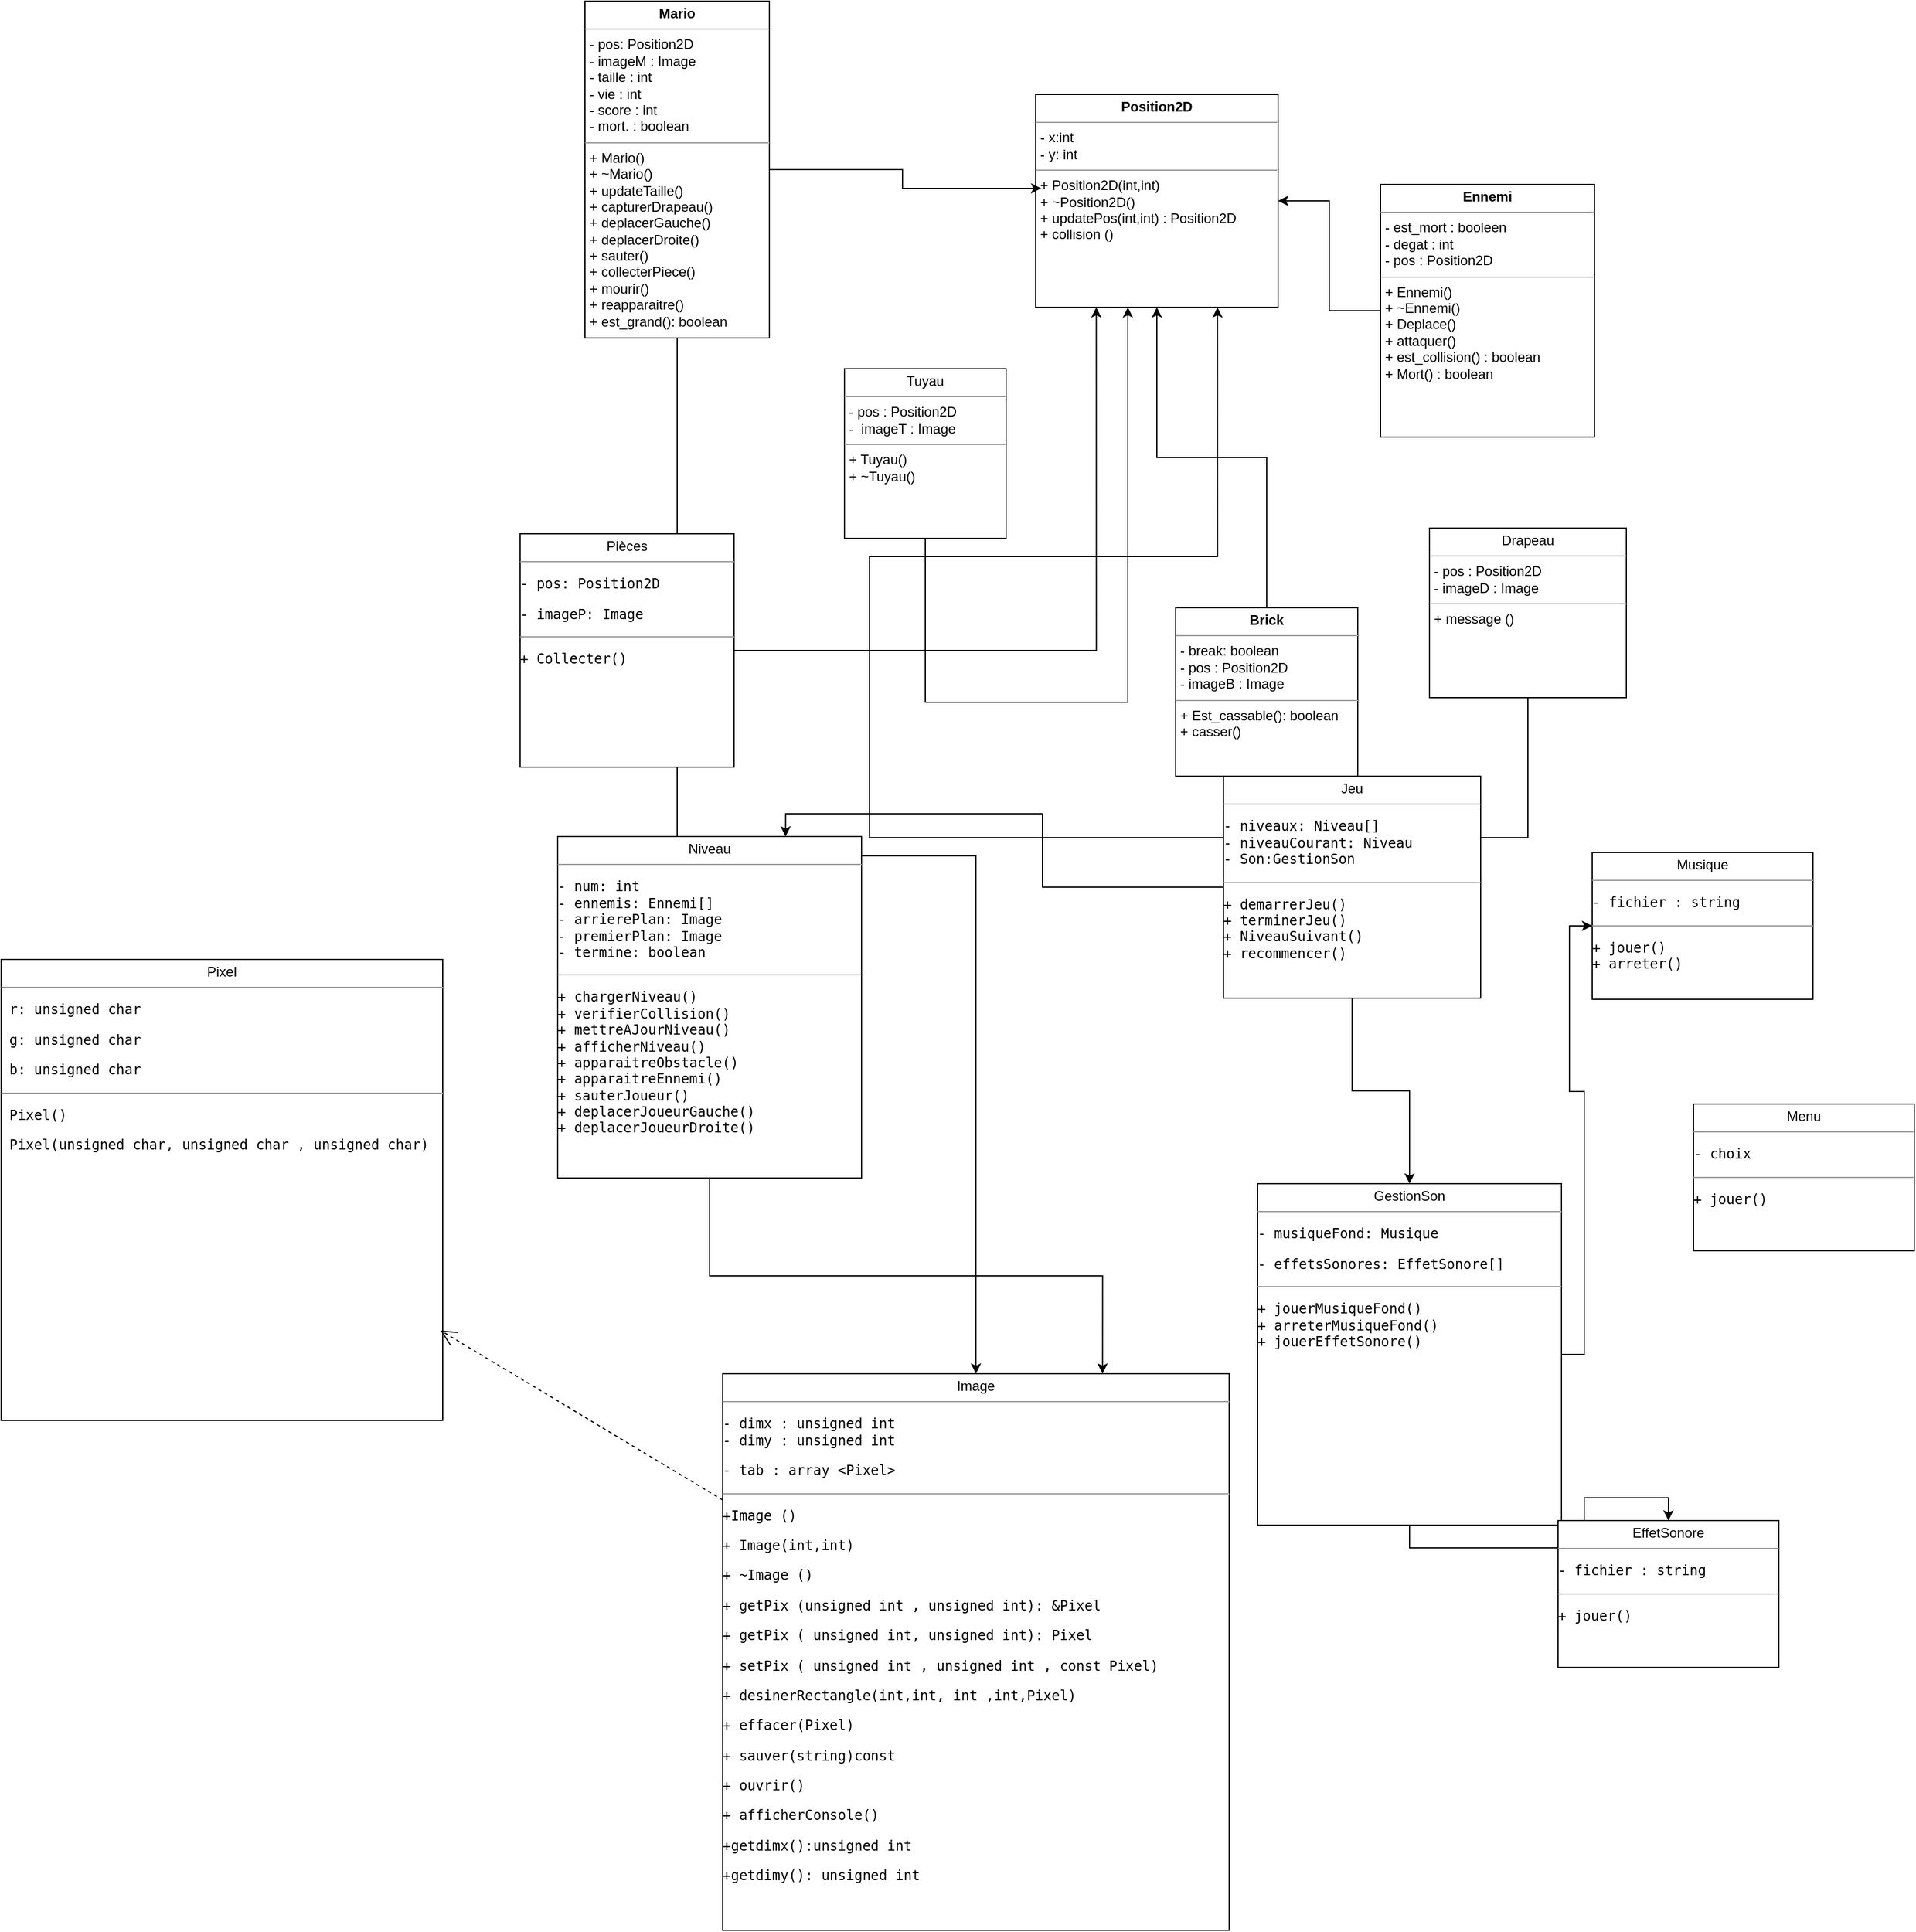 <mxfile version="23.1.7" type="github">
  <diagram name="Page-1" id="KJJd6r-f0ampEKgg8GXa">
    <mxGraphModel dx="2876" dy="1600" grid="0" gridSize="10" guides="1" tooltips="1" connect="1" arrows="1" fold="1" page="0" pageScale="1" pageWidth="827" pageHeight="1169" math="0" shadow="0">
      <root>
        <mxCell id="0" />
        <mxCell id="1" parent="0" />
        <mxCell id="Wk5LLpfFwHPh0NUePx-T-3" style="edgeStyle=orthogonalEdgeStyle;rounded=0;orthogonalLoop=1;jettySize=auto;html=1;" edge="1" parent="1" source="zBv2svlLthEIitjvXYNv-2" target="zBv2svlLthEIitjvXYNv-39">
          <mxGeometry relative="1" as="geometry" />
        </mxCell>
        <mxCell id="zBv2svlLthEIitjvXYNv-2" value="&lt;p style=&quot;margin:0px;margin-top:4px;text-align:center;&quot;&gt;&lt;b&gt;Mario&lt;/b&gt;&lt;/p&gt;&lt;hr size=&quot;1&quot;&gt;&lt;p style=&quot;margin:0px;margin-left:4px;&quot;&gt;- pos: Position2D&lt;/p&gt;&lt;p style=&quot;margin:0px;margin-left:4px;&quot;&gt;- imageM : Image &amp;nbsp;&lt;/p&gt;&lt;p style=&quot;margin:0px;margin-left:4px;&quot;&gt;- taille : int&amp;nbsp;&lt;/p&gt;&lt;p style=&quot;margin:0px;margin-left:4px;&quot;&gt;- vie : int&amp;nbsp;&lt;/p&gt;&lt;p style=&quot;margin:0px;margin-left:4px;&quot;&gt;- score : int&lt;br&gt;&lt;/p&gt;&lt;p style=&quot;margin:0px;margin-left:4px;&quot;&gt;- mort. : boolean&lt;/p&gt;&lt;hr size=&quot;1&quot;&gt;&lt;p style=&quot;margin:0px;margin-left:4px;&quot;&gt;+ Mario()&lt;/p&gt;&lt;p style=&quot;margin:0px;margin-left:4px;&quot;&gt;+ ~Mario()&lt;/p&gt;&lt;p style=&quot;margin:0px;margin-left:4px;&quot;&gt;+ updateTaille()&amp;nbsp;&lt;/p&gt;&lt;p style=&quot;margin:0px;margin-left:4px;&quot;&gt;+ capturerDrapeau()&lt;/p&gt;&lt;p style=&quot;margin:0px;margin-left:4px;&quot;&gt;&lt;span style=&quot;-webkit-text-size-adjust: auto;&quot;&gt;+ deplacerGauche() &amp;nbsp;&amp;nbsp;&lt;/span&gt;&lt;/p&gt;&lt;p style=&quot;margin:0px;margin-left:4px;&quot;&gt;&lt;span style=&quot;-webkit-text-size-adjust: auto;&quot;&gt;+ deplacerDroite()&lt;/span&gt;&lt;/p&gt;&lt;p style=&quot;margin:0px;margin-left:4px;&quot;&gt;&lt;span style=&quot;-webkit-text-size-adjust: auto;&quot;&gt;+ sauter()&lt;/span&gt;&lt;/p&gt;&lt;p style=&quot;margin:0px;margin-left:4px;&quot;&gt;&lt;span style=&quot;-webkit-text-size-adjust: auto;&quot;&gt;+ collecterPiece()&lt;/span&gt;&lt;/p&gt;&lt;p style=&quot;margin:0px;margin-left:4px;&quot;&gt;&lt;span style=&quot;-webkit-text-size-adjust: auto;&quot;&gt;+ mourir()&lt;/span&gt;&lt;/p&gt;&lt;p style=&quot;margin:0px;margin-left:4px;&quot;&gt;&lt;span style=&quot;-webkit-text-size-adjust: auto;&quot;&gt;+ reapparaitre()&amp;nbsp;&lt;/span&gt;&lt;/p&gt;&lt;p style=&quot;margin:0px;margin-left:4px;&quot;&gt;+ est_grand(): boolean&lt;/p&gt;&lt;p style=&quot;margin:0px;margin-left:4px;&quot;&gt;&lt;br&gt;&lt;/p&gt;" style="verticalAlign=top;align=left;overflow=fill;html=1;whiteSpace=wrap;" parent="1" vertex="1">
          <mxGeometry x="-96" y="-220" width="162" height="296" as="geometry" />
        </mxCell>
        <mxCell id="TjzYNah41eaFXohxkaa1-2" value="&lt;p style=&quot;margin:0px;margin-top:4px;text-align:center;&quot;&gt;&lt;b&gt;Position2D&lt;/b&gt;&lt;/p&gt;&lt;hr size=&quot;1&quot;&gt;&lt;p style=&quot;margin:0px;margin-left:4px;&quot;&gt;- x:int&lt;/p&gt;&lt;p style=&quot;margin:0px;margin-left:4px;&quot;&gt;- y: int&lt;/p&gt;&lt;hr size=&quot;1&quot;&gt;&lt;p style=&quot;margin:0px;margin-left:4px;&quot;&gt;+ Position2D(int,int)&lt;/p&gt;&lt;p style=&quot;margin:0px;margin-left:4px;&quot;&gt;+ ~Position2D()&lt;/p&gt;&lt;p style=&quot;margin:0px;margin-left:4px;&quot;&gt;+ updatePos(int,int) : Position2D&lt;/p&gt;&lt;p style=&quot;margin:0px;margin-left:4px;&quot;&gt;+ collision ()&lt;/p&gt;" style="verticalAlign=top;align=left;overflow=fill;html=1;whiteSpace=wrap;" parent="1" vertex="1">
          <mxGeometry x="300" y="-138" width="213" height="187" as="geometry" />
        </mxCell>
        <mxCell id="zBv2svlLthEIitjvXYNv-7" style="edgeStyle=orthogonalEdgeStyle;rounded=0;orthogonalLoop=1;jettySize=auto;html=1;entryX=1;entryY=0.5;entryDx=0;entryDy=0;" parent="1" source="zBv2svlLthEIitjvXYNv-3" target="TjzYNah41eaFXohxkaa1-2" edge="1">
          <mxGeometry relative="1" as="geometry" />
        </mxCell>
        <mxCell id="zBv2svlLthEIitjvXYNv-3" value="&lt;p style=&quot;margin:0px;margin-top:4px;text-align:center;&quot;&gt;&lt;b&gt;Ennemi&lt;/b&gt;&lt;/p&gt;&lt;hr size=&quot;1&quot;&gt;&lt;p style=&quot;margin:0px;margin-left:4px;&quot;&gt;- est_mort : booleen&lt;/p&gt;&lt;p style=&quot;margin:0px;margin-left:4px;&quot;&gt;- degat : int&lt;/p&gt;&lt;p style=&quot;margin:0px;margin-left:4px;&quot;&gt;- pos : Position2D&lt;/p&gt;&lt;hr size=&quot;1&quot;&gt;&lt;p style=&quot;margin:0px;margin-left:4px;&quot;&gt;+ Ennemi()&lt;/p&gt;&lt;p style=&quot;margin:0px;margin-left:4px;&quot;&gt;+ ~Ennemi()&lt;/p&gt;&lt;p style=&quot;margin:0px;margin-left:4px;&quot;&gt;+ Deplace()&amp;nbsp;&lt;/p&gt;&lt;p style=&quot;margin:0px;margin-left:4px;&quot;&gt;+ attaquer()&amp;nbsp;&lt;/p&gt;&lt;p style=&quot;margin:0px;margin-left:4px;&quot;&gt;+ est_collision() : boolean &amp;nbsp;&amp;nbsp;&lt;/p&gt;&lt;p style=&quot;margin:0px;margin-left:4px;&quot;&gt;+ Mort() : boolean&lt;/p&gt;" style="verticalAlign=top;align=left;overflow=fill;html=1;whiteSpace=wrap;" parent="1" vertex="1">
          <mxGeometry x="603" y="-59" width="188" height="222" as="geometry" />
        </mxCell>
        <mxCell id="zBv2svlLthEIitjvXYNv-4" style="edgeStyle=orthogonalEdgeStyle;rounded=0;orthogonalLoop=1;jettySize=auto;html=1;entryX=0.023;entryY=0.441;entryDx=0;entryDy=0;entryPerimeter=0;" parent="1" source="zBv2svlLthEIitjvXYNv-2" target="TjzYNah41eaFXohxkaa1-2" edge="1">
          <mxGeometry relative="1" as="geometry" />
        </mxCell>
        <mxCell id="zBv2svlLthEIitjvXYNv-15" style="edgeStyle=orthogonalEdgeStyle;rounded=0;orthogonalLoop=1;jettySize=auto;html=1;" parent="1" source="zBv2svlLthEIitjvXYNv-6" target="TjzYNah41eaFXohxkaa1-2" edge="1">
          <mxGeometry relative="1" as="geometry">
            <mxPoint x="420" y="100" as="targetPoint" />
            <Array as="points">
              <mxPoint x="203" y="396" />
              <mxPoint x="381" y="396" />
            </Array>
          </mxGeometry>
        </mxCell>
        <mxCell id="zBv2svlLthEIitjvXYNv-6" value="&lt;p style=&quot;margin:0px;margin-top:4px;text-align:center;&quot;&gt;Tuyau&lt;/p&gt;&lt;hr size=&quot;1&quot;&gt;&lt;p style=&quot;margin:0px;margin-left:4px;&quot;&gt;- pos : Position2D&lt;/p&gt;&lt;p style=&quot;margin:0px;margin-left:4px;&quot;&gt;- &amp;nbsp;imageT : Image&amp;nbsp;&lt;/p&gt;&lt;hr size=&quot;1&quot;&gt;&lt;p style=&quot;margin:0px;margin-left:4px;&quot;&gt;+ Tuyau()&lt;/p&gt;&lt;p style=&quot;margin:0px;margin-left:4px;&quot;&gt;+ ~Tuyau()&lt;/p&gt;&lt;p style=&quot;margin:0px;margin-left:4px;&quot;&gt;&lt;br&gt;&lt;/p&gt;" style="verticalAlign=top;align=left;overflow=fill;html=1;whiteSpace=wrap;movable=1;resizable=1;rotatable=1;deletable=1;editable=1;locked=0;connectable=1;" parent="1" vertex="1">
          <mxGeometry x="132" y="103" width="142" height="149" as="geometry" />
        </mxCell>
        <mxCell id="bX0tGyoiIqwhZjeOgQaF-3" style="edgeStyle=orthogonalEdgeStyle;rounded=0;orthogonalLoop=1;jettySize=auto;html=1;" parent="1" source="zBv2svlLthEIitjvXYNv-10" target="TjzYNah41eaFXohxkaa1-2" edge="1">
          <mxGeometry relative="1" as="geometry" />
        </mxCell>
        <mxCell id="zBv2svlLthEIitjvXYNv-10" value="&lt;p style=&quot;margin:0px;margin-top:4px;text-align:center;&quot;&gt;&lt;b&gt;Brick&lt;/b&gt;&lt;/p&gt;&lt;hr size=&quot;1&quot;&gt;&lt;p style=&quot;margin:0px;margin-left:4px;&quot;&gt;- break: boolean&lt;/p&gt;&lt;p style=&quot;margin:0px;margin-left:4px;&quot;&gt;- pos : Position2D&lt;/p&gt;&lt;p style=&quot;margin:0px;margin-left:4px;&quot;&gt;- imageB : Image&lt;/p&gt;&lt;hr size=&quot;1&quot;&gt;&lt;p style=&quot;margin:0px;margin-left:4px;&quot;&gt;+ Est_cassable(): boolean&lt;/p&gt;&lt;p style=&quot;margin:0px;margin-left:4px;&quot;&gt;+ casser()&amp;nbsp;&lt;/p&gt;&lt;p style=&quot;margin:0px;margin-left:4px;&quot;&gt;&lt;br&gt;&lt;/p&gt;" style="verticalAlign=top;align=left;overflow=fill;html=1;whiteSpace=wrap;" parent="1" vertex="1">
          <mxGeometry x="423" y="313" width="160" height="148" as="geometry" />
        </mxCell>
        <mxCell id="zBv2svlLthEIitjvXYNv-18" style="edgeStyle=orthogonalEdgeStyle;rounded=0;orthogonalLoop=1;jettySize=auto;html=1;entryX=0.75;entryY=1;entryDx=0;entryDy=0;" parent="1" source="zBv2svlLthEIitjvXYNv-16" target="TjzYNah41eaFXohxkaa1-2" edge="1">
          <mxGeometry relative="1" as="geometry">
            <mxPoint x="702.667" y="252" as="targetPoint" />
            <Array as="points">
              <mxPoint x="732" y="515" />
              <mxPoint x="154" y="515" />
              <mxPoint x="154" y="268" />
              <mxPoint x="460" y="268" />
            </Array>
          </mxGeometry>
        </mxCell>
        <mxCell id="zBv2svlLthEIitjvXYNv-16" value="&lt;p style=&quot;margin:0px;margin-top:4px;text-align:center;&quot;&gt;Drapeau&lt;/p&gt;&lt;hr size=&quot;1&quot;&gt;&lt;p style=&quot;margin:0px;margin-left:4px;&quot;&gt;- pos : Position2D&lt;/p&gt;&lt;p style=&quot;margin:0px;margin-left:4px;&quot;&gt;- imageD : Image&amp;nbsp;&lt;/p&gt;&lt;hr size=&quot;1&quot;&gt;&lt;p style=&quot;margin:0px;margin-left:4px;&quot;&gt;+ message ()&lt;/p&gt;" style="verticalAlign=top;align=left;overflow=fill;html=1;whiteSpace=wrap;movable=1;resizable=1;rotatable=1;deletable=1;editable=1;locked=0;connectable=1;" parent="1" vertex="1">
          <mxGeometry x="646" y="243" width="173" height="149" as="geometry" />
        </mxCell>
        <mxCell id="Wk5LLpfFwHPh0NUePx-T-4" style="edgeStyle=orthogonalEdgeStyle;rounded=0;orthogonalLoop=1;jettySize=auto;html=1;entryX=0.75;entryY=0;entryDx=0;entryDy=0;" edge="1" parent="1" source="zBv2svlLthEIitjvXYNv-20" target="zBv2svlLthEIitjvXYNv-39">
          <mxGeometry relative="1" as="geometry" />
        </mxCell>
        <mxCell id="zBv2svlLthEIitjvXYNv-20" value="&lt;p style=&quot;margin:0px;margin-top:4px;text-align:center;&quot;&gt;Niveau&lt;/p&gt;&lt;hr size=&quot;1&quot;&gt;&lt;p style=&quot;margin:0px;margin-left:4px;&quot;&gt;&lt;/p&gt;&lt;pre style=&quot;-webkit-text-size-adjust: auto;&quot;&gt;&lt;code class=&quot;!whitespace-pre hljs language-markdown&quot;&gt;&lt;pre&gt;&lt;code class=&quot;!whitespace-pre hljs language-markdown&quot;&gt;- num: int&lt;br&gt;- ennemis: Ennemi[]&lt;br&gt;- arrierePlan: Image&lt;br&gt;- premierPlan: Image&lt;br&gt;- termine: boolean  &lt;/code&gt;&lt;/pre&gt;&lt;/code&gt;&lt;/pre&gt;&lt;hr size=&quot;1&quot;&gt;&lt;pre style=&quot;-webkit-text-size-adjust: auto;&quot;&gt;&lt;code class=&quot;!whitespace-pre hljs language-markdown&quot;&gt;&lt;pre&gt;&lt;code class=&quot;!whitespace-pre hljs language-markdown&quot;&gt;+ chargerNiveau()&lt;br&gt;+ verifierCollision()&lt;br&gt;+ mettreAJourNiveau()&lt;br&gt;+ afficherNiveau()&lt;br&gt;+ apparaitreObstacle()&lt;br&gt;+ apparaitreEnnemi()&lt;br&gt;+ sauterJoueur()&lt;br&gt;+ deplacerJoueurGauche()&lt;br&gt;+ deplacerJoueurDroite()&lt;/code&gt;&lt;/pre&gt;&lt;/code&gt;&lt;/pre&gt;" style="verticalAlign=top;align=left;overflow=fill;html=1;whiteSpace=wrap;movable=1;resizable=1;rotatable=1;deletable=1;editable=1;locked=0;connectable=1;" parent="1" vertex="1">
          <mxGeometry x="-120" y="514" width="267" height="300" as="geometry" />
        </mxCell>
        <mxCell id="zBv2svlLthEIitjvXYNv-21" style="edgeStyle=orthogonalEdgeStyle;rounded=0;orthogonalLoop=1;jettySize=auto;html=1;entryX=0.75;entryY=0;entryDx=0;entryDy=0;" parent="1" source="zBv2svlLthEIitjvXYNv-19" target="zBv2svlLthEIitjvXYNv-20" edge="1">
          <mxGeometry relative="1" as="geometry">
            <mxPoint x="-83.333" y="966.667" as="targetPoint" />
          </mxGeometry>
        </mxCell>
        <mxCell id="zBv2svlLthEIitjvXYNv-28" style="edgeStyle=orthogonalEdgeStyle;rounded=0;orthogonalLoop=1;jettySize=auto;html=1;entryX=0.5;entryY=0;entryDx=0;entryDy=0;" parent="1" source="zBv2svlLthEIitjvXYNv-19" target="zBv2svlLthEIitjvXYNv-26" edge="1">
          <mxGeometry relative="1" as="geometry" />
        </mxCell>
        <mxCell id="zBv2svlLthEIitjvXYNv-19" value="&lt;p style=&quot;margin:0px;margin-top:4px;text-align:center;&quot;&gt;Jeu&lt;/p&gt;&lt;hr size=&quot;1&quot;&gt;&lt;p style=&quot;margin:0px;margin-left:4px;&quot;&gt;&lt;/p&gt;&lt;pre style=&quot;-webkit-text-size-adjust: auto;&quot;&gt;&lt;code class=&quot;!whitespace-pre hljs language-markdown&quot;&gt;- niveaux: Niveau[] &lt;br&gt;- niveauCourant: Niveau&lt;br&gt;- Son:GestionSon       &lt;/code&gt;&lt;/pre&gt;&lt;hr size=&quot;1&quot;&gt;&lt;pre style=&quot;-webkit-text-size-adjust: auto;&quot;&gt;&lt;code class=&quot;!whitespace-pre hljs language-markdown&quot;&gt;+ demarrerJeu()&lt;br&gt;+ terminerJeu()&lt;br&gt;+ NiveauSuivant()&lt;br&gt;+ recommencer()&lt;/code&gt;&lt;/pre&gt;" style="verticalAlign=top;align=left;overflow=fill;html=1;whiteSpace=wrap;movable=1;resizable=1;rotatable=1;deletable=1;editable=1;locked=0;connectable=1;" parent="1" vertex="1">
          <mxGeometry x="465" y="461" width="226" height="195" as="geometry" />
        </mxCell>
        <mxCell id="zBv2svlLthEIitjvXYNv-31" style="edgeStyle=orthogonalEdgeStyle;rounded=0;orthogonalLoop=1;jettySize=auto;html=1;entryX=0;entryY=0.5;entryDx=0;entryDy=0;fontFamily=Helvetica;fontSize=12;fontColor=default;" parent="1" source="zBv2svlLthEIitjvXYNv-26" target="zBv2svlLthEIitjvXYNv-29" edge="1">
          <mxGeometry relative="1" as="geometry" />
        </mxCell>
        <mxCell id="zBv2svlLthEIitjvXYNv-34" style="edgeStyle=orthogonalEdgeStyle;rounded=0;orthogonalLoop=1;jettySize=auto;html=1;entryX=0.5;entryY=0;entryDx=0;entryDy=0;fontFamily=Helvetica;fontSize=12;fontColor=default;" parent="1" source="zBv2svlLthEIitjvXYNv-26" target="zBv2svlLthEIitjvXYNv-32" edge="1">
          <mxGeometry relative="1" as="geometry" />
        </mxCell>
        <mxCell id="zBv2svlLthEIitjvXYNv-26" value="&lt;p style=&quot;margin:0px;margin-top:4px;text-align:center;&quot;&gt;GestionSon&lt;/p&gt;&lt;hr size=&quot;1&quot;&gt;&lt;p style=&quot;margin:0px;margin-left:4px;&quot;&gt;&lt;/p&gt;&lt;pre style=&quot;-webkit-text-size-adjust: auto;&quot;&gt;&lt;code class=&quot;!whitespace-pre hljs language-markdown&quot;&gt;&lt;pre&gt;&lt;code class=&quot;!whitespace-pre hljs language-markdown&quot;&gt;&lt;pre&gt;&lt;code class=&quot;!whitespace-pre hljs language-markdown&quot;&gt;- musiqueFond: Musique&lt;br&gt;&lt;/code&gt;&lt;/pre&gt;- effetsSonores: EffetSonore[]  &lt;/code&gt;&lt;/pre&gt;&lt;/code&gt;&lt;/pre&gt;&lt;hr size=&quot;1&quot;&gt;&lt;pre style=&quot;-webkit-text-size-adjust: auto;&quot;&gt;&lt;code class=&quot;!whitespace-pre hljs language-markdown&quot;&gt;+ jouerMusiqueFond()&lt;br&gt;+ arreterMusiqueFond()&lt;br&gt;+ jouerEffetSonore()&lt;/code&gt;&lt;/pre&gt;" style="verticalAlign=top;align=left;overflow=fill;html=1;whiteSpace=wrap;movable=1;resizable=1;rotatable=1;deletable=1;editable=1;locked=0;connectable=1;" parent="1" vertex="1">
          <mxGeometry x="495" y="819" width="267" height="300" as="geometry" />
        </mxCell>
        <mxCell id="zBv2svlLthEIitjvXYNv-29" value="&lt;p style=&quot;margin:0px;margin-top:4px;text-align:center;&quot;&gt;Musique&lt;/p&gt;&lt;hr size=&quot;1&quot;&gt;&lt;p style=&quot;margin:0px;margin-left:4px;&quot;&gt;&lt;/p&gt;&lt;pre style=&quot;-webkit-text-size-adjust: auto;&quot;&gt;&lt;code class=&quot;!whitespace-pre hljs language-markdown&quot;&gt;&lt;pre&gt;&lt;code class=&quot;!whitespace-pre hljs language-markdown&quot;&gt;&lt;pre&gt;&lt;code class=&quot;!whitespace-pre hljs language-markdown&quot;&gt;- fichier : string&lt;/code&gt;&lt;span style=&quot;font-family: Helvetica; white-space: normal;&quot;&gt;&lt;/span&gt;&lt;/pre&gt;&lt;/code&gt;&lt;/pre&gt;&lt;/code&gt;&lt;/pre&gt;&lt;hr size=&quot;1&quot;&gt;&lt;pre style=&quot;-webkit-text-size-adjust: auto;&quot;&gt;&lt;code class=&quot;!whitespace-pre hljs language-markdown&quot;&gt;+ jouer()&lt;br&gt;+ arreter()&lt;br&gt; &lt;/code&gt;&lt;/pre&gt;" style="verticalAlign=top;align=left;overflow=fill;html=1;whiteSpace=wrap;movable=1;resizable=1;rotatable=1;deletable=1;editable=1;locked=0;connectable=1;" parent="1" vertex="1">
          <mxGeometry x="789" y="528" width="194" height="129" as="geometry" />
        </mxCell>
        <mxCell id="zBv2svlLthEIitjvXYNv-32" value="&lt;p style=&quot;margin:0px;margin-top:4px;text-align:center;&quot;&gt;EffetSonore&lt;/p&gt;&lt;hr size=&quot;1&quot;&gt;&lt;p style=&quot;margin:0px;margin-left:4px;&quot;&gt;&lt;/p&gt;&lt;pre style=&quot;-webkit-text-size-adjust: auto;&quot;&gt;&lt;code class=&quot;!whitespace-pre hljs language-markdown&quot;&gt;&lt;pre&gt;&lt;code class=&quot;!whitespace-pre hljs language-markdown&quot;&gt;&lt;pre&gt;&lt;code class=&quot;!whitespace-pre hljs language-markdown&quot;&gt;- fichier : string&lt;/code&gt;&lt;span style=&quot;font-family: Helvetica; white-space: normal;&quot;&gt;&lt;/span&gt;&lt;/pre&gt;&lt;/code&gt;&lt;/pre&gt;&lt;/code&gt;&lt;/pre&gt;&lt;hr size=&quot;1&quot;&gt;&lt;pre style=&quot;-webkit-text-size-adjust: auto;&quot;&gt;&lt;code class=&quot;!whitespace-pre hljs language-markdown&quot;&gt;+ jouer()&lt;br&gt;&lt;/code&gt;&lt;/pre&gt;" style="verticalAlign=top;align=left;overflow=fill;html=1;whiteSpace=wrap;movable=1;resizable=1;rotatable=1;deletable=1;editable=1;locked=0;connectable=1;" parent="1" vertex="1">
          <mxGeometry x="759" y="1115" width="194" height="129" as="geometry" />
        </mxCell>
        <mxCell id="zBv2svlLthEIitjvXYNv-38" style="edgeStyle=orthogonalEdgeStyle;rounded=0;orthogonalLoop=1;jettySize=auto;html=1;entryX=0.25;entryY=1;entryDx=0;entryDy=0;fontFamily=Helvetica;fontSize=12;fontColor=default;" parent="1" source="zBv2svlLthEIitjvXYNv-35" target="TjzYNah41eaFXohxkaa1-2" edge="1">
          <mxGeometry relative="1" as="geometry" />
        </mxCell>
        <mxCell id="zBv2svlLthEIitjvXYNv-35" value="&lt;p style=&quot;margin:0px;margin-top:4px;text-align:center;&quot;&gt;Pièces&lt;/p&gt;&lt;hr size=&quot;1&quot;&gt;&lt;p style=&quot;margin:0px;margin-left:4px;&quot;&gt;&lt;/p&gt;&lt;pre style=&quot;-webkit-text-size-adjust: auto;&quot;&gt;&lt;code class=&quot;!whitespace-pre hljs language-markdown&quot;&gt;&lt;pre&gt;&lt;code class=&quot;!whitespace-pre hljs language-markdown&quot;&gt;&lt;pre&gt;&lt;code class=&quot;!whitespace-pre hljs language-markdown&quot;&gt;- pos: Position2D&lt;/code&gt;&lt;span style=&quot;font-family: Helvetica; white-space: normal;&quot;&gt;&lt;/span&gt;&lt;/pre&gt;&lt;pre&gt;&lt;code class=&quot;!whitespace-pre hljs language-markdown&quot;&gt;- imageP: Image&lt;/code&gt;&lt;/pre&gt;&lt;/code&gt;&lt;/pre&gt;&lt;/code&gt;&lt;/pre&gt;&lt;hr size=&quot;1&quot;&gt;&lt;pre style=&quot;-webkit-text-size-adjust: auto;&quot;&gt;&lt;code class=&quot;!whitespace-pre hljs language-markdown&quot;&gt;+ Collecter()&lt;br&gt;&lt;/code&gt;&lt;/pre&gt;" style="verticalAlign=top;align=left;overflow=fill;html=1;whiteSpace=wrap;movable=1;resizable=1;rotatable=1;deletable=1;editable=1;locked=0;connectable=1;" parent="1" vertex="1">
          <mxGeometry x="-153" y="248" width="188" height="205" as="geometry" />
        </mxCell>
        <mxCell id="zBv2svlLthEIitjvXYNv-39" value="&lt;p style=&quot;margin:0px;margin-top:4px;text-align:center;&quot;&gt;Image&lt;/p&gt;&lt;hr size=&quot;1&quot;&gt;&lt;p style=&quot;margin:0px;margin-left:4px;&quot;&gt;&lt;/p&gt;&lt;pre style=&quot;-webkit-text-size-adjust: auto;&quot;&gt;&lt;code class=&quot;!whitespace-pre hljs language-markdown&quot;&gt;&lt;pre&gt;&lt;code class=&quot;!whitespace-pre hljs language-markdown&quot;&gt;- dimx : unsigned int &lt;br&gt;- dimy : unsigned int&lt;/code&gt;&lt;/pre&gt;&lt;pre&gt;&lt;code class=&quot;!whitespace-pre hljs language-markdown&quot;&gt;- tab : array&lt;/code&gt;&amp;nbsp;&amp;lt;Pixel&amp;gt;&lt;/pre&gt;&lt;/code&gt;&lt;/pre&gt;&lt;hr size=&quot;1&quot;&gt;&lt;pre style=&quot;-webkit-text-size-adjust: auto;&quot;&gt;&lt;code class=&quot;!whitespace-pre hljs language-markdown&quot;&gt;&lt;pre&gt;+Image ()&lt;/pre&gt;&lt;pre&gt;+ Image(int,int)&lt;/pre&gt;&lt;pre&gt;+ ~Image ()&lt;/pre&gt;&lt;pre&gt;+ getPix (unsigned int , unsigned int): &amp;amp;Pixel&lt;/pre&gt;&lt;pre&gt;+ getPix ( unsigned int, unsigned int): Pixel &lt;/pre&gt;&lt;pre&gt;+ setPix ( unsigned int , unsigned int , const Pixel)&lt;/pre&gt;&lt;pre&gt;+ desinerRectangle(int,int, int ,int,Pixel)&lt;/pre&gt;&lt;pre&gt;+ effacer(Pixel)&lt;/pre&gt;&lt;pre&gt;+ sauver(string)const&lt;/pre&gt;&lt;pre&gt;+ ouvrir()&lt;/pre&gt;&lt;pre&gt;+ afficherConsole()&lt;/pre&gt;&lt;pre&gt;+getdimx():unsigned int&lt;/pre&gt;&lt;pre&gt;+getdimy(): unsigned int  &lt;/pre&gt;&lt;/code&gt;&lt;/pre&gt;" style="verticalAlign=top;align=left;overflow=fill;html=1;whiteSpace=wrap;movable=1;resizable=1;rotatable=1;deletable=1;editable=1;locked=0;connectable=1;" parent="1" vertex="1">
          <mxGeometry x="25" y="986" width="445" height="489" as="geometry" />
        </mxCell>
        <mxCell id="NQzS9HTiu5UTX8vKinpf-1" value="&lt;p style=&quot;margin:0px;margin-top:4px;text-align:center;&quot;&gt;Pixel&lt;/p&gt;&lt;hr size=&quot;1&quot;&gt;&lt;p style=&quot;margin:0px;margin-left:4px;&quot;&gt;&lt;/p&gt;&lt;pre style=&quot;-webkit-text-size-adjust: auto;&quot;&gt;&lt;code class=&quot;!whitespace-pre hljs language-markdown&quot;&gt;&lt;pre&gt;&lt;code class=&quot;!whitespace-pre hljs language-markdown&quot;&gt;&lt;pre&gt;&lt;code class=&quot;!whitespace-pre hljs language-markdown&quot;&gt; r: unsigned char&lt;/code&gt;&lt;span style=&quot;font-family: Helvetica; white-space: normal;&quot;&gt;&lt;/span&gt;&lt;/pre&gt;&lt;pre&gt;&lt;code class=&quot;!whitespace-pre hljs language-markdown&quot;&gt; g: unsigned char&lt;/code&gt;&lt;/pre&gt;&lt;pre&gt;&lt;code class=&quot;!whitespace-pre hljs language-markdown&quot;&gt; b: unsigned char&lt;/code&gt;&lt;/pre&gt;&lt;/code&gt;&lt;/pre&gt;&lt;/code&gt;&lt;/pre&gt;&lt;hr size=&quot;1&quot;&gt;&lt;pre style=&quot;-webkit-text-size-adjust: auto;&quot;&gt; Pixel()&lt;/pre&gt;&lt;pre style=&quot;-webkit-text-size-adjust: auto;&quot;&gt; Pixel(unsigned char, unsigned char , unsigned char)&lt;/pre&gt;" style="verticalAlign=top;align=left;overflow=fill;html=1;whiteSpace=wrap;movable=1;resizable=1;rotatable=1;deletable=1;editable=1;locked=0;connectable=1;" parent="1" vertex="1">
          <mxGeometry x="-609" y="622" width="388" height="405" as="geometry" />
        </mxCell>
        <mxCell id="NQzS9HTiu5UTX8vKinpf-10" value="" style="endArrow=open;endSize=12;dashed=1;html=1;rounded=0;entryX=0.995;entryY=0.805;entryDx=0;entryDy=0;entryPerimeter=0;" parent="1" source="zBv2svlLthEIitjvXYNv-39" target="NQzS9HTiu5UTX8vKinpf-1" edge="1">
          <mxGeometry width="160" relative="1" as="geometry">
            <mxPoint x="-933" y="975" as="sourcePoint" />
            <mxPoint x="-1404" y="1245" as="targetPoint" />
          </mxGeometry>
        </mxCell>
        <mxCell id="Wk5LLpfFwHPh0NUePx-T-1" value="&lt;p style=&quot;margin:0px;margin-top:4px;text-align:center;&quot;&gt;Menu&lt;/p&gt;&lt;hr size=&quot;1&quot;&gt;&lt;p style=&quot;margin:0px;margin-left:4px;&quot;&gt;&lt;/p&gt;&lt;pre style=&quot;-webkit-text-size-adjust: auto;&quot;&gt;&lt;code class=&quot;!whitespace-pre hljs language-markdown&quot;&gt;&lt;pre&gt;&lt;code class=&quot;!whitespace-pre hljs language-markdown&quot;&gt;&lt;pre&gt;&lt;code class=&quot;!whitespace-pre hljs language-markdown&quot;&gt;- choix &lt;/code&gt;&lt;span style=&quot;font-family: Helvetica; white-space: normal;&quot;&gt;&lt;/span&gt;&lt;/pre&gt;&lt;/code&gt;&lt;/pre&gt;&lt;/code&gt;&lt;/pre&gt;&lt;hr size=&quot;1&quot;&gt;&lt;pre style=&quot;-webkit-text-size-adjust: auto;&quot;&gt;&lt;code class=&quot;!whitespace-pre hljs language-markdown&quot;&gt;+ jouer()&lt;br&gt;&lt;/code&gt;&lt;/pre&gt;" style="verticalAlign=top;align=left;overflow=fill;html=1;whiteSpace=wrap;movable=1;resizable=1;rotatable=1;deletable=1;editable=1;locked=0;connectable=1;" vertex="1" parent="1">
          <mxGeometry x="878" y="749" width="194" height="129" as="geometry" />
        </mxCell>
      </root>
    </mxGraphModel>
  </diagram>
</mxfile>
